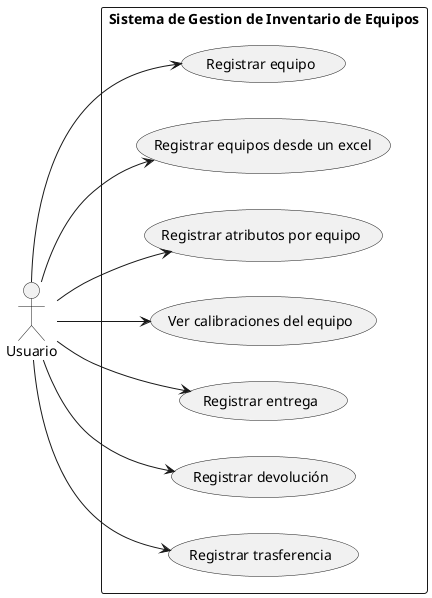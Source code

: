 @startuml Usuario
left to right direction
actor "Usuario" as u
rectangle "Sistema de Gestion de Inventario de Equipos" {
    usecase "Registrar equipo" as uc1
    usecase "Registrar equipos desde un excel" as uc2
    usecase "Registrar atributos por equipo" as uc3
    ' usecase "Ver historial de estados del equipo" as uc3
    usecase "Ver calibraciones del equipo" as uc4
    usecase "Registrar entrega" as uc5
    usecase "Registrar devolución" as uc6
    usecase "Registrar trasferencia" as uc7
    ' usecase "Ver reporte de equipos" as uc8
    ' usecase "Ver reporte de movimientos" as uc9
    ' usecase "Ver reporte de trasferencias" as uc10
    ' usecase "Ver reporte de pendientes y devoluciones" as uc11
    ' usecase "Ver reporte de persona/ubicacion" as uc12
}
u --> uc1
u --> uc2
u --> uc3
u --> uc4
u --> uc5
u --> uc6
u --> uc7
' u --> uc8
' u --> uc9
' u --> uc10
' u --> uc11
' u --> uc12
@enduml